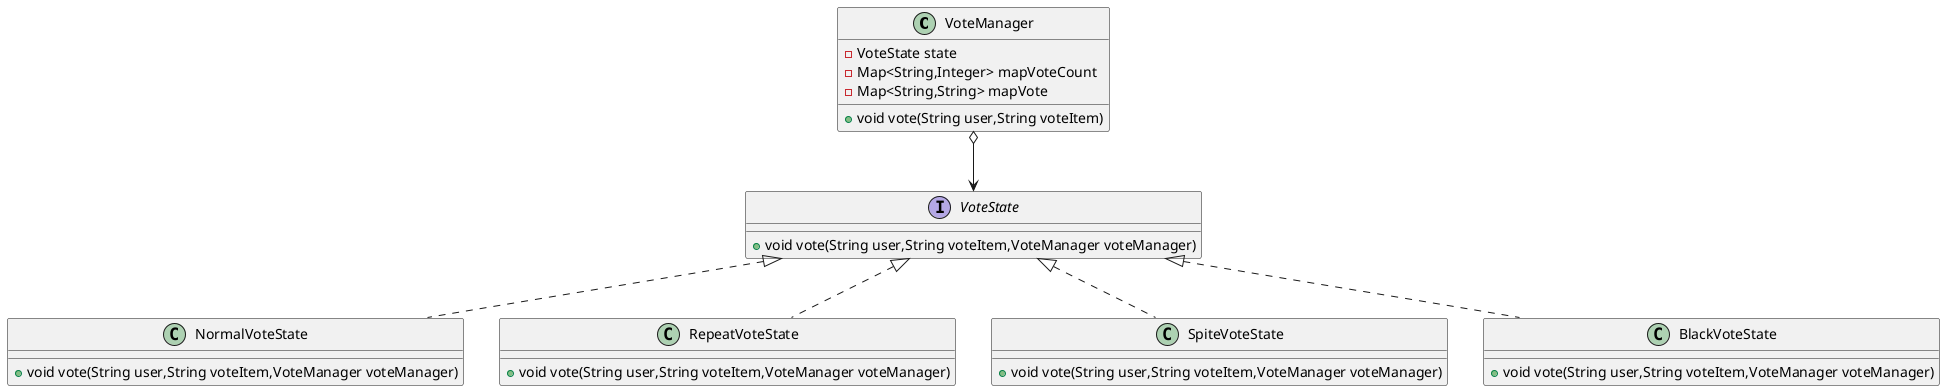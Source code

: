 @startuml

VoteManager o--> VoteState
VoteState <|.. NormalVoteState
VoteState <|.. RepeatVoteState
VoteState <|.. SpiteVoteState
VoteState <|.. BlackVoteState



class VoteManager{
- VoteState state
- Map<String,Integer> mapVoteCount
- Map<String,String> mapVote

+ void vote(String user,String voteItem)
}

interface VoteState{
+ void vote(String user,String voteItem,VoteManager voteManager)
}

class NormalVoteState{
+ void vote(String user,String voteItem,VoteManager voteManager)
}

class RepeatVoteState{
+ void vote(String user,String voteItem,VoteManager voteManager)
}

class SpiteVoteState{
+ void vote(String user,String voteItem,VoteManager voteManager)
}

class BlackVoteState{
+ void vote(String user,String voteItem,VoteManager voteManager)
}
@enduml
